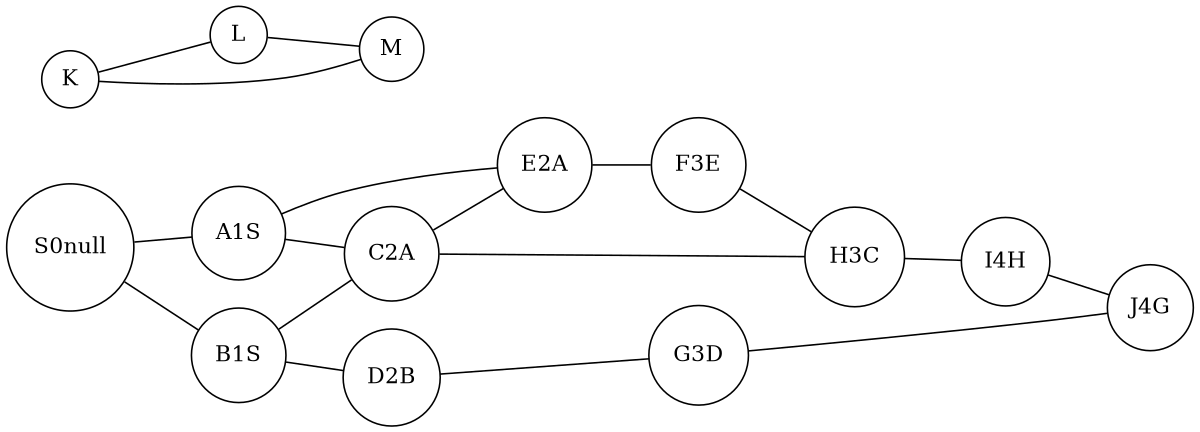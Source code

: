 graph BFS {
        rankdir=LR;
        size="8,5"
        node [shape = circle];
        S0null -- A1S; S0null -- B1S; A1S -- E2A; A1S -- C2A; B1S -- C2A; B1S -- D2B; C2A -- E2A;
        C2A -- H3C; D2B -- G3D; E2A -- F3E; F3E -- H3C; G3D -- J4G; H3C -- I4H; I4H -- J4G;
        K -- L; K -- M; L -- M;
}
